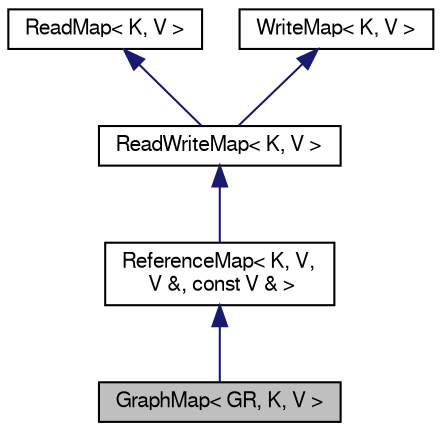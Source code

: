 digraph "GraphMap&lt; GR, K, V &gt;"
{
 // LATEX_PDF_SIZE
  edge [fontname="FreeSans",fontsize="10",labelfontname="FreeSans",labelfontsize="10"];
  node [fontname="FreeSans",fontsize="10",shape=record];
  Node0 [label="GraphMap\< GR, K, V \>",height=0.2,width=0.4,color="black", fillcolor="grey75", style="filled", fontcolor="black",tooltip="Concept class for standard graph maps."];
  Node1 -> Node0 [dir="back",color="midnightblue",fontsize="10",style="solid",fontname="FreeSans"];
  Node1 [label="ReferenceMap\< K, V,\l V &, const V & \>",height=0.2,width=0.4,color="black", fillcolor="white", style="filled",URL="$a05301.html",tooltip=" "];
  Node2 -> Node1 [dir="back",color="midnightblue",fontsize="10",style="solid",fontname="FreeSans"];
  Node2 [label="ReadWriteMap\< K, V \>",height=0.2,width=0.4,color="black", fillcolor="white", style="filled",URL="$a05293.html",tooltip=" "];
  Node3 -> Node2 [dir="back",color="midnightblue",fontsize="10",style="solid",fontname="FreeSans"];
  Node3 [label="ReadMap\< K, V \>",height=0.2,width=0.4,color="black", fillcolor="white", style="filled",URL="$a05277.html",tooltip=" "];
  Node4 -> Node2 [dir="back",color="midnightblue",fontsize="10",style="solid",fontname="FreeSans"];
  Node4 [label="WriteMap\< K, V \>",height=0.2,width=0.4,color="black", fillcolor="white", style="filled",URL="$a05285.html",tooltip=" "];
}

